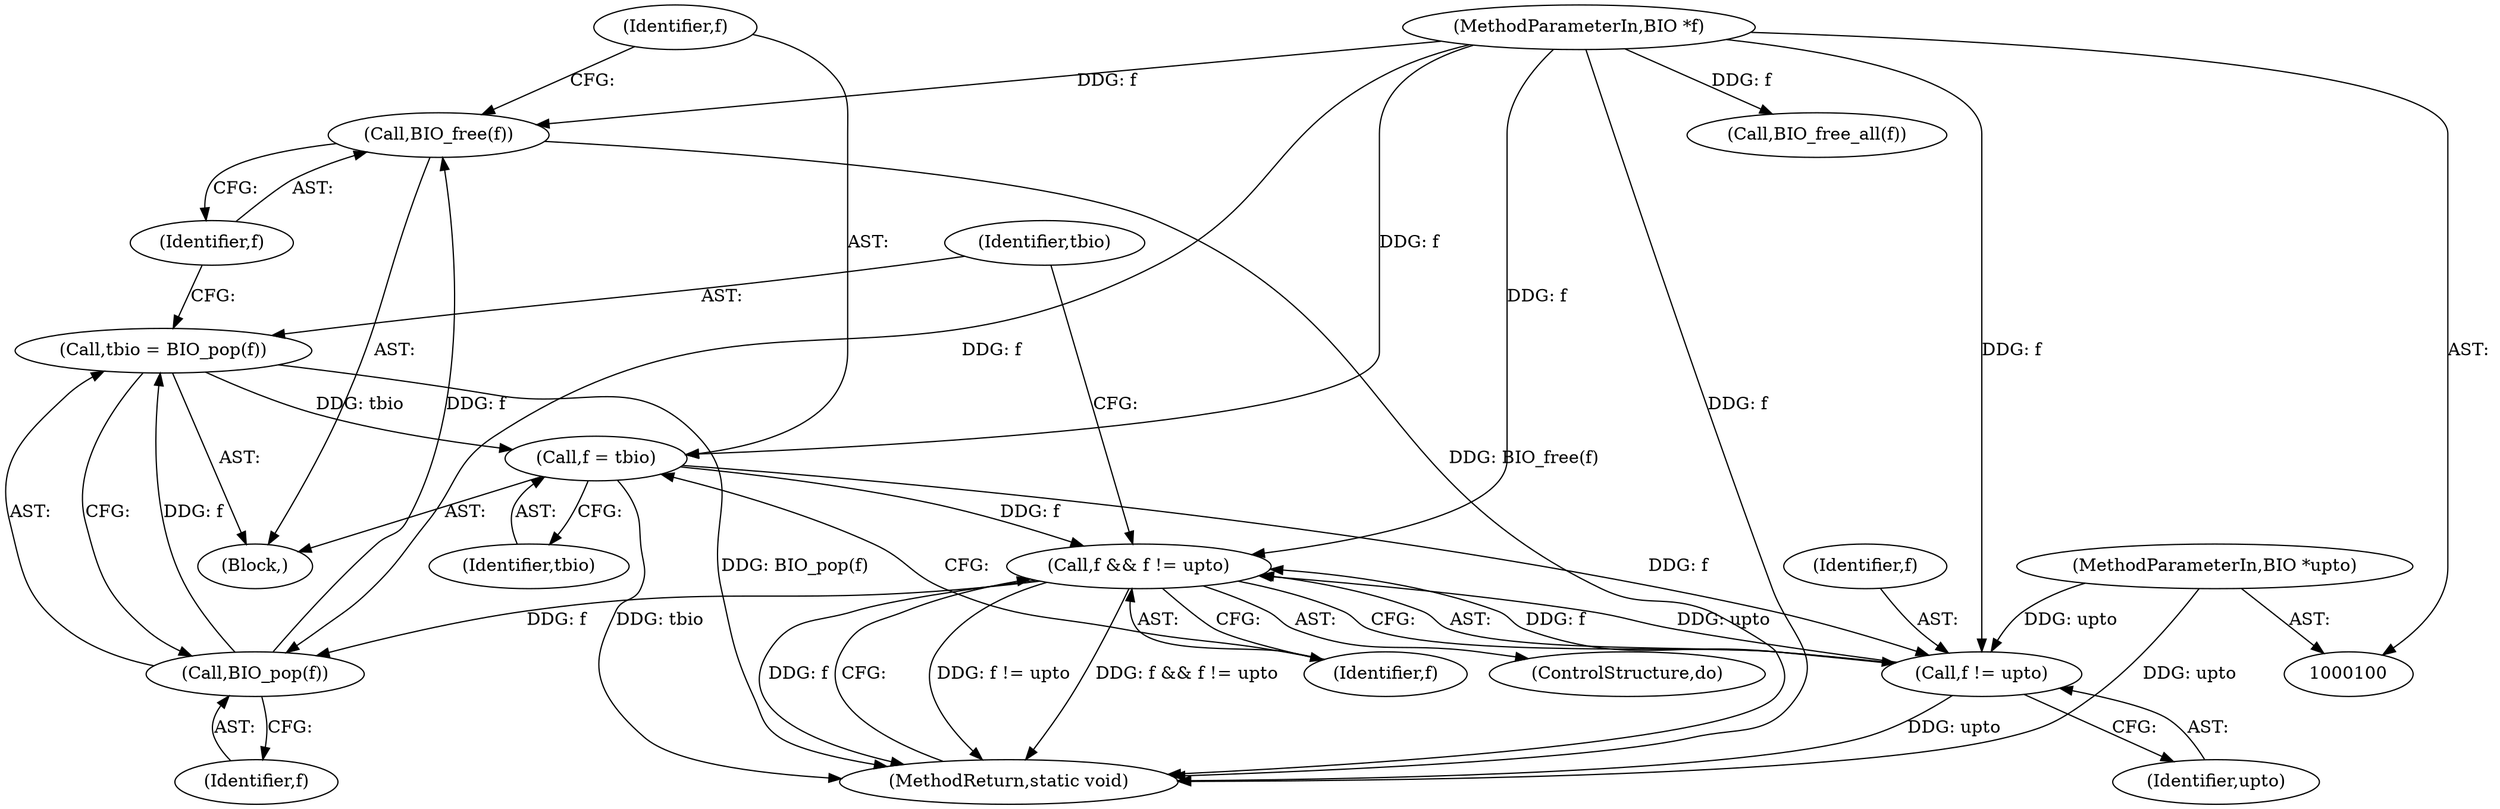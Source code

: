 digraph "0_openssl_cd30f03ac5bf2962f44bd02ae8d88245dff2f12c_1@API" {
"1000114" [label="(Call,BIO_free(f))"];
"1000112" [label="(Call,BIO_pop(f))"];
"1000119" [label="(Call,f && f != upto)"];
"1000116" [label="(Call,f = tbio)"];
"1000110" [label="(Call,tbio = BIO_pop(f))"];
"1000101" [label="(MethodParameterIn,BIO *f)"];
"1000121" [label="(Call,f != upto)"];
"1000102" [label="(MethodParameterIn,BIO *upto)"];
"1000116" [label="(Call,f = tbio)"];
"1000114" [label="(Call,BIO_free(f))"];
"1000118" [label="(Identifier,tbio)"];
"1000123" [label="(Identifier,upto)"];
"1000125" [label="(Call,BIO_free_all(f))"];
"1000115" [label="(Identifier,f)"];
"1000119" [label="(Call,f && f != upto)"];
"1000120" [label="(Identifier,f)"];
"1000110" [label="(Call,tbio = BIO_pop(f))"];
"1000108" [label="(ControlStructure,do)"];
"1000127" [label="(MethodReturn,static void)"];
"1000117" [label="(Identifier,f)"];
"1000121" [label="(Call,f != upto)"];
"1000112" [label="(Call,BIO_pop(f))"];
"1000111" [label="(Identifier,tbio)"];
"1000101" [label="(MethodParameterIn,BIO *f)"];
"1000102" [label="(MethodParameterIn,BIO *upto)"];
"1000113" [label="(Identifier,f)"];
"1000109" [label="(Block,)"];
"1000122" [label="(Identifier,f)"];
"1000114" -> "1000109"  [label="AST: "];
"1000114" -> "1000115"  [label="CFG: "];
"1000115" -> "1000114"  [label="AST: "];
"1000117" -> "1000114"  [label="CFG: "];
"1000114" -> "1000127"  [label="DDG: BIO_free(f)"];
"1000112" -> "1000114"  [label="DDG: f"];
"1000101" -> "1000114"  [label="DDG: f"];
"1000112" -> "1000110"  [label="AST: "];
"1000112" -> "1000113"  [label="CFG: "];
"1000113" -> "1000112"  [label="AST: "];
"1000110" -> "1000112"  [label="CFG: "];
"1000112" -> "1000110"  [label="DDG: f"];
"1000119" -> "1000112"  [label="DDG: f"];
"1000101" -> "1000112"  [label="DDG: f"];
"1000119" -> "1000108"  [label="AST: "];
"1000119" -> "1000120"  [label="CFG: "];
"1000119" -> "1000121"  [label="CFG: "];
"1000120" -> "1000119"  [label="AST: "];
"1000121" -> "1000119"  [label="AST: "];
"1000111" -> "1000119"  [label="CFG: "];
"1000127" -> "1000119"  [label="CFG: "];
"1000119" -> "1000127"  [label="DDG: f != upto"];
"1000119" -> "1000127"  [label="DDG: f && f != upto"];
"1000119" -> "1000127"  [label="DDG: f"];
"1000116" -> "1000119"  [label="DDG: f"];
"1000121" -> "1000119"  [label="DDG: f"];
"1000121" -> "1000119"  [label="DDG: upto"];
"1000101" -> "1000119"  [label="DDG: f"];
"1000116" -> "1000109"  [label="AST: "];
"1000116" -> "1000118"  [label="CFG: "];
"1000117" -> "1000116"  [label="AST: "];
"1000118" -> "1000116"  [label="AST: "];
"1000120" -> "1000116"  [label="CFG: "];
"1000116" -> "1000127"  [label="DDG: tbio"];
"1000110" -> "1000116"  [label="DDG: tbio"];
"1000101" -> "1000116"  [label="DDG: f"];
"1000116" -> "1000121"  [label="DDG: f"];
"1000110" -> "1000109"  [label="AST: "];
"1000111" -> "1000110"  [label="AST: "];
"1000115" -> "1000110"  [label="CFG: "];
"1000110" -> "1000127"  [label="DDG: BIO_pop(f)"];
"1000101" -> "1000100"  [label="AST: "];
"1000101" -> "1000127"  [label="DDG: f"];
"1000101" -> "1000121"  [label="DDG: f"];
"1000101" -> "1000125"  [label="DDG: f"];
"1000121" -> "1000123"  [label="CFG: "];
"1000122" -> "1000121"  [label="AST: "];
"1000123" -> "1000121"  [label="AST: "];
"1000121" -> "1000127"  [label="DDG: upto"];
"1000102" -> "1000121"  [label="DDG: upto"];
"1000102" -> "1000100"  [label="AST: "];
"1000102" -> "1000127"  [label="DDG: upto"];
}
